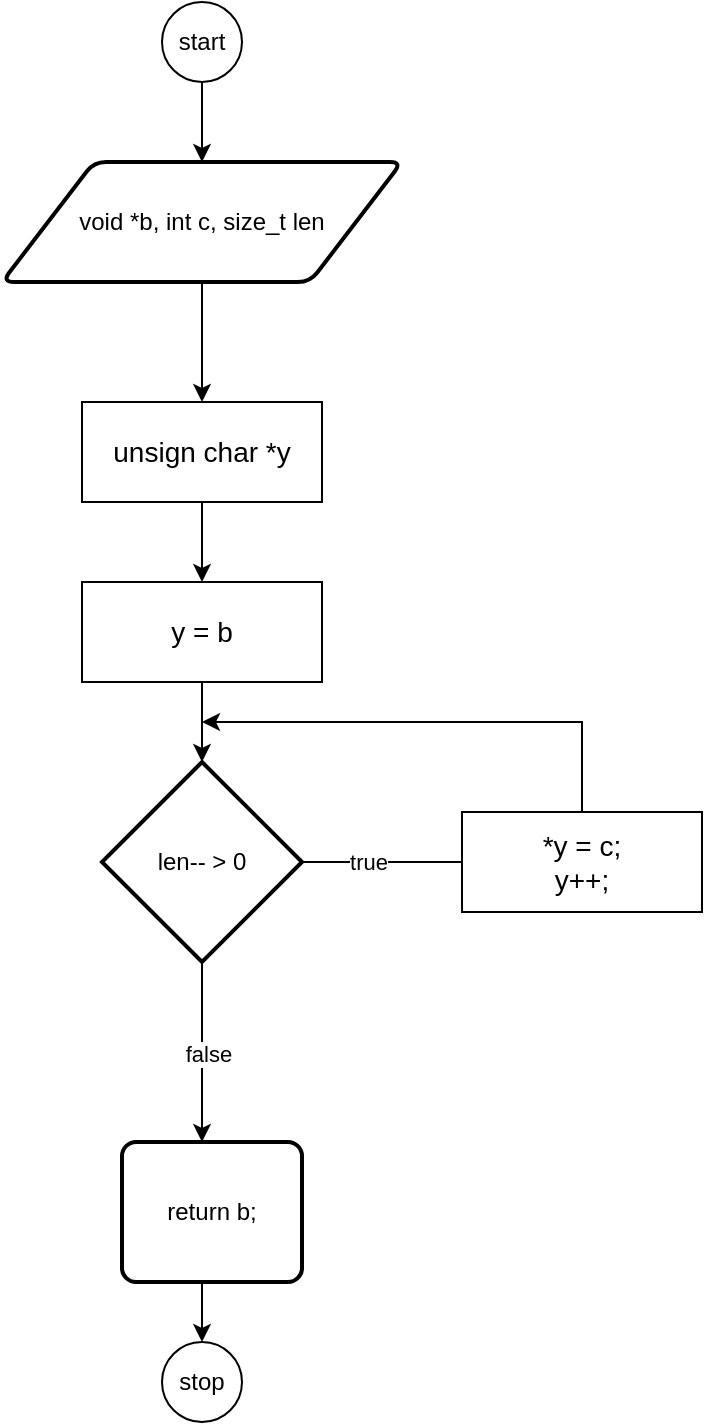 <mxfile version="24.7.7">
  <diagram name="Page-1" id="QvPxACT82_SmeQ_VazSf">
    <mxGraphModel dx="1242" dy="827" grid="1" gridSize="10" guides="1" tooltips="1" connect="1" arrows="1" fold="1" page="1" pageScale="1" pageWidth="827" pageHeight="1169" math="0" shadow="0">
      <root>
        <mxCell id="0" />
        <mxCell id="1" parent="0" />
        <mxCell id="GQ6hAcBVPGQAEcgz6POl-14" style="edgeStyle=orthogonalEdgeStyle;rounded=0;orthogonalLoop=1;jettySize=auto;html=1;exitX=0.5;exitY=1;exitDx=0;exitDy=0;entryX=0.5;entryY=0;entryDx=0;entryDy=0;" edge="1" parent="1" source="GQ6hAcBVPGQAEcgz6POl-1" target="GQ6hAcBVPGQAEcgz6POl-9">
          <mxGeometry relative="1" as="geometry" />
        </mxCell>
        <mxCell id="GQ6hAcBVPGQAEcgz6POl-1" value="start" style="ellipse;whiteSpace=wrap;html=1;aspect=fixed;" vertex="1" parent="1">
          <mxGeometry x="360" y="40" width="40" height="40" as="geometry" />
        </mxCell>
        <mxCell id="GQ6hAcBVPGQAEcgz6POl-16" style="edgeStyle=orthogonalEdgeStyle;rounded=0;orthogonalLoop=1;jettySize=auto;html=1;exitX=0.5;exitY=1;exitDx=0;exitDy=0;entryX=0.5;entryY=0;entryDx=0;entryDy=0;" edge="1" parent="1" source="GQ6hAcBVPGQAEcgz6POl-3" target="GQ6hAcBVPGQAEcgz6POl-10">
          <mxGeometry relative="1" as="geometry" />
        </mxCell>
        <mxCell id="GQ6hAcBVPGQAEcgz6POl-3" value="&lt;font style=&quot;font-size: 14px;&quot;&gt;unsign char *y&lt;/font&gt;" style="rounded=0;whiteSpace=wrap;html=1;" vertex="1" parent="1">
          <mxGeometry x="320" y="240" width="120" height="50" as="geometry" />
        </mxCell>
        <mxCell id="GQ6hAcBVPGQAEcgz6POl-15" style="edgeStyle=orthogonalEdgeStyle;rounded=0;orthogonalLoop=1;jettySize=auto;html=1;exitX=0.5;exitY=1;exitDx=0;exitDy=0;entryX=0.5;entryY=0;entryDx=0;entryDy=0;" edge="1" parent="1" source="GQ6hAcBVPGQAEcgz6POl-9" target="GQ6hAcBVPGQAEcgz6POl-3">
          <mxGeometry relative="1" as="geometry" />
        </mxCell>
        <mxCell id="GQ6hAcBVPGQAEcgz6POl-9" value="void *b, int c, size_t len" style="shape=parallelogram;html=1;strokeWidth=2;perimeter=parallelogramPerimeter;whiteSpace=wrap;rounded=1;arcSize=12;size=0.23;" vertex="1" parent="1">
          <mxGeometry x="280" y="120" width="200" height="60" as="geometry" />
        </mxCell>
        <mxCell id="GQ6hAcBVPGQAEcgz6POl-10" value="&lt;span style=&quot;font-size: 14px;&quot;&gt;y = b&lt;/span&gt;" style="rounded=0;whiteSpace=wrap;html=1;" vertex="1" parent="1">
          <mxGeometry x="320" y="330" width="120" height="50" as="geometry" />
        </mxCell>
        <mxCell id="GQ6hAcBVPGQAEcgz6POl-18" value="true" style="edgeStyle=orthogonalEdgeStyle;rounded=0;orthogonalLoop=1;jettySize=auto;html=1;exitX=0.5;exitY=1;exitDx=0;exitDy=0;exitPerimeter=0;entryX=0.5;entryY=0;entryDx=0;entryDy=0;" edge="1" parent="1" source="GQ6hAcBVPGQAEcgz6POl-11" target="GQ6hAcBVPGQAEcgz6POl-12">
          <mxGeometry relative="1" as="geometry">
            <Array as="points">
              <mxPoint x="380" y="470" />
              <mxPoint x="570" y="470" />
            </Array>
          </mxGeometry>
        </mxCell>
        <mxCell id="GQ6hAcBVPGQAEcgz6POl-22" style="edgeStyle=orthogonalEdgeStyle;rounded=0;orthogonalLoop=1;jettySize=auto;html=1;exitX=0.5;exitY=1;exitDx=0;exitDy=0;exitPerimeter=0;" edge="1" parent="1" source="GQ6hAcBVPGQAEcgz6POl-11">
          <mxGeometry relative="1" as="geometry">
            <mxPoint x="380" y="610" as="targetPoint" />
          </mxGeometry>
        </mxCell>
        <mxCell id="GQ6hAcBVPGQAEcgz6POl-23" value="false" style="edgeLabel;html=1;align=center;verticalAlign=middle;resizable=0;points=[];" vertex="1" connectable="0" parent="GQ6hAcBVPGQAEcgz6POl-22">
          <mxGeometry x="0.017" y="2" relative="1" as="geometry">
            <mxPoint as="offset" />
          </mxGeometry>
        </mxCell>
        <mxCell id="GQ6hAcBVPGQAEcgz6POl-11" value="len-- &amp;gt; 0" style="strokeWidth=2;html=1;shape=mxgraph.flowchart.decision;whiteSpace=wrap;" vertex="1" parent="1">
          <mxGeometry x="330" y="420" width="100" height="100" as="geometry" />
        </mxCell>
        <mxCell id="GQ6hAcBVPGQAEcgz6POl-26" style="edgeStyle=orthogonalEdgeStyle;rounded=0;orthogonalLoop=1;jettySize=auto;html=1;exitX=0.5;exitY=0;exitDx=0;exitDy=0;" edge="1" parent="1" source="GQ6hAcBVPGQAEcgz6POl-12">
          <mxGeometry relative="1" as="geometry">
            <mxPoint x="380" y="400" as="targetPoint" />
            <Array as="points">
              <mxPoint x="570" y="400" />
            </Array>
          </mxGeometry>
        </mxCell>
        <mxCell id="GQ6hAcBVPGQAEcgz6POl-12" value="&lt;span style=&quot;font-size: 14px;&quot;&gt;*y = c;&lt;/span&gt;&lt;div&gt;&lt;span style=&quot;font-size: 14px;&quot;&gt;y++;&lt;/span&gt;&lt;/div&gt;" style="rounded=0;whiteSpace=wrap;html=1;" vertex="1" parent="1">
          <mxGeometry x="510" y="445" width="120" height="50" as="geometry" />
        </mxCell>
        <mxCell id="GQ6hAcBVPGQAEcgz6POl-30" style="edgeStyle=orthogonalEdgeStyle;rounded=0;orthogonalLoop=1;jettySize=auto;html=1;exitX=0.5;exitY=1;exitDx=0;exitDy=0;entryX=0.5;entryY=0;entryDx=0;entryDy=0;" edge="1" parent="1" source="GQ6hAcBVPGQAEcgz6POl-13" target="GQ6hAcBVPGQAEcgz6POl-28">
          <mxGeometry relative="1" as="geometry" />
        </mxCell>
        <mxCell id="GQ6hAcBVPGQAEcgz6POl-13" value="return b;" style="rounded=1;whiteSpace=wrap;html=1;absoluteArcSize=1;arcSize=14;strokeWidth=2;" vertex="1" parent="1">
          <mxGeometry x="340" y="610" width="90" height="70" as="geometry" />
        </mxCell>
        <mxCell id="GQ6hAcBVPGQAEcgz6POl-25" style="edgeStyle=orthogonalEdgeStyle;rounded=0;orthogonalLoop=1;jettySize=auto;html=1;exitX=0.5;exitY=1;exitDx=0;exitDy=0;entryX=0.5;entryY=0;entryDx=0;entryDy=0;entryPerimeter=0;" edge="1" parent="1" source="GQ6hAcBVPGQAEcgz6POl-10" target="GQ6hAcBVPGQAEcgz6POl-11">
          <mxGeometry relative="1" as="geometry" />
        </mxCell>
        <mxCell id="GQ6hAcBVPGQAEcgz6POl-28" value="stop" style="ellipse;whiteSpace=wrap;html=1;aspect=fixed;" vertex="1" parent="1">
          <mxGeometry x="360" y="710" width="40" height="40" as="geometry" />
        </mxCell>
      </root>
    </mxGraphModel>
  </diagram>
</mxfile>

